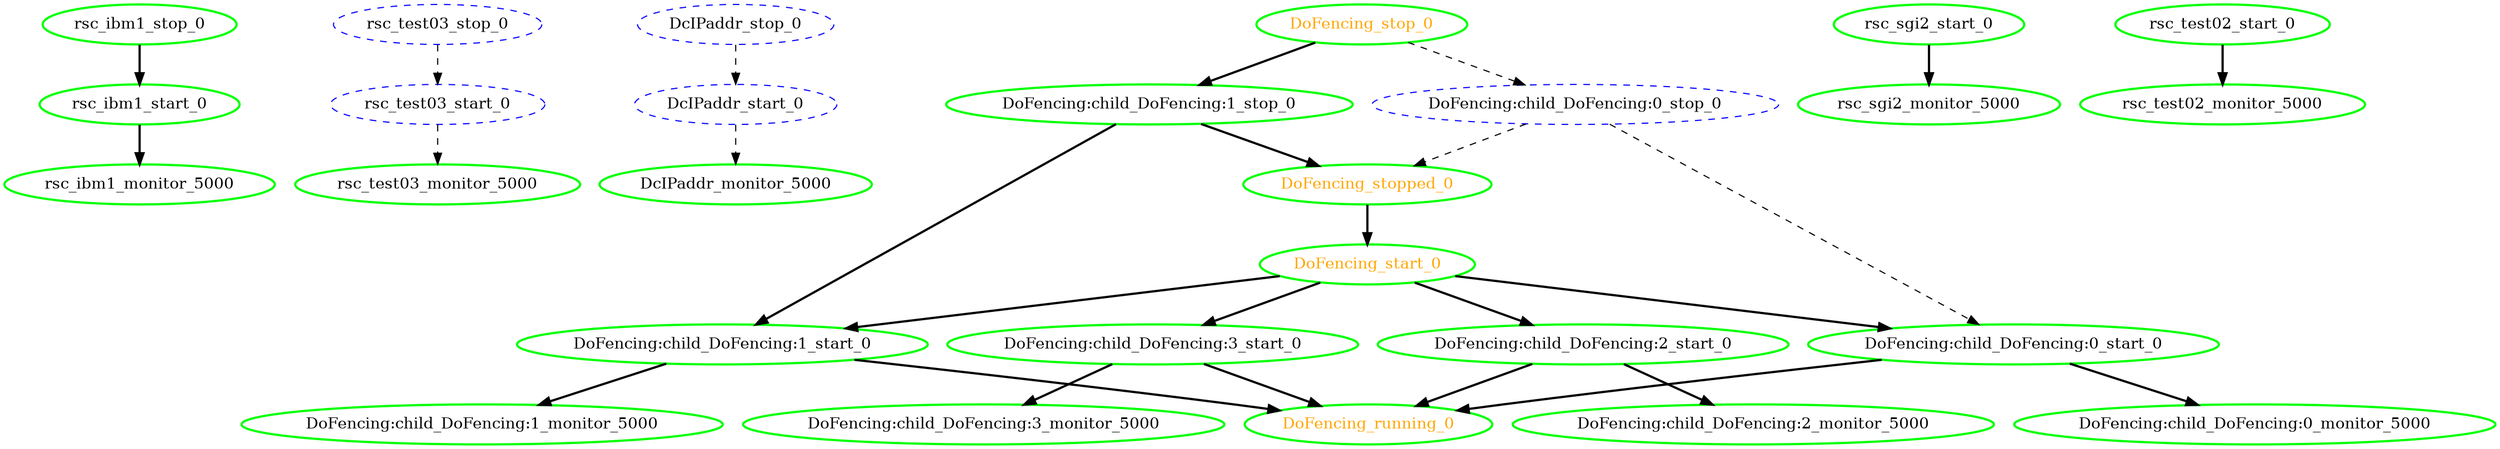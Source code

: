 digraph "g" {
	size = "30,30"
"rsc_ibm1_monitor_5000" [ tooltip="ibm1" style=bold color="green" fontcolor="black" ]
"rsc_test03_monitor_5000" [ tooltip="test03" style=bold color="green" fontcolor="black" ]
"DcIPaddr_monitor_5000" [ tooltip="test03" style=bold color="green" fontcolor="black" ]
"DoFencing:child_DoFencing:1_start_0" [ tooltip="sgi2" style=bold color="green" fontcolor="black" ]
"DoFencing:child_DoFencing:0_start_0" [ tooltip="test02" style=bold color="green" fontcolor="black" ]
"DcIPaddr_stop_0" [ style="dashed" color="blue" fontcolor="black" ]
"DcIPaddr_start_0" [ style="dashed" color="blue" fontcolor="black" ]
"rsc_sgi2_start_0" [ tooltip="sgi2" style=bold color="green" fontcolor="black" ]
"rsc_sgi2_monitor_5000" [ tooltip="sgi2" style=bold color="green" fontcolor="black" ]
"rsc_ibm1_stop_0" [ tooltip="test03" style=bold color="green" fontcolor="black" ]
"rsc_ibm1_start_0" [ tooltip="ibm1" style=bold color="green" fontcolor="black" ]
"rsc_test02_start_0" [ tooltip="test02" style=bold color="green" fontcolor="black" ]
"rsc_test02_monitor_5000" [ tooltip="test02" style=bold color="green" fontcolor="black" ]
"rsc_test03_stop_0" [ style="dashed" color="blue" fontcolor="black" ]
"rsc_test03_start_0" [ style="dashed" color="blue" fontcolor="black" ]
"DoFencing:child_DoFencing:0_stop_0" [ style="dashed" color="blue" fontcolor="black" ]
"DoFencing:child_DoFencing:0_monitor_5000" [ tooltip="test02" style=bold color="green" fontcolor="black" ]
"DoFencing:child_DoFencing:1_stop_0" [ tooltip="test03" style=bold color="green" fontcolor="black" ]
"DoFencing:child_DoFencing:1_monitor_5000" [ tooltip="sgi2" style=bold color="green" fontcolor="black" ]
"DoFencing:child_DoFencing:2_start_0" [ tooltip="ibm1" style=bold color="green" fontcolor="black" ]
"DoFencing:child_DoFencing:2_monitor_5000" [ tooltip="ibm1" style=bold color="green" fontcolor="black" ]
"DoFencing:child_DoFencing:3_start_0" [ tooltip="test03" style=bold color="green" fontcolor="black" ]
"DoFencing:child_DoFencing:3_monitor_5000" [ tooltip="test03" style=bold color="green" fontcolor="black" ]
"DoFencing_start_0" [ tooltip="" style=bold color="green" fontcolor="orange" ]
"DoFencing_running_0" [ tooltip="" style=bold color="green" fontcolor="orange" ]
"DoFencing_stop_0" [ tooltip="" style=bold color="green" fontcolor="orange" ]
"DoFencing_stopped_0" [ tooltip="" style=bold color="green" fontcolor="orange" ]
"rsc_ibm1_start_0" -> "rsc_ibm1_monitor_5000" [ style = bold]
"rsc_test03_start_0" -> "rsc_test03_monitor_5000" [ style = dashed]
"DcIPaddr_start_0" -> "DcIPaddr_monitor_5000" [ style = dashed]
"DoFencing:child_DoFencing:1_stop_0" -> "DoFencing:child_DoFencing:1_start_0" [ style = bold]
"DoFencing_start_0" -> "DoFencing:child_DoFencing:1_start_0" [ style = bold]
"DoFencing:child_DoFencing:0_stop_0" -> "DoFencing:child_DoFencing:0_start_0" [ style = dashed]
"DoFencing_start_0" -> "DoFencing:child_DoFencing:0_start_0" [ style = bold]
"DcIPaddr_stop_0" -> "DcIPaddr_start_0" [ style = dashed]
"rsc_sgi2_start_0" -> "rsc_sgi2_monitor_5000" [ style = bold]
"rsc_ibm1_stop_0" -> "rsc_ibm1_start_0" [ style = bold]
"rsc_test02_start_0" -> "rsc_test02_monitor_5000" [ style = bold]
"rsc_test03_stop_0" -> "rsc_test03_start_0" [ style = dashed]
"DoFencing_stop_0" -> "DoFencing:child_DoFencing:0_stop_0" [ style = dashed]
"DoFencing:child_DoFencing:0_start_0" -> "DoFencing:child_DoFencing:0_monitor_5000" [ style = bold]
"DoFencing_stop_0" -> "DoFencing:child_DoFencing:1_stop_0" [ style = bold]
"DoFencing:child_DoFencing:1_start_0" -> "DoFencing:child_DoFencing:1_monitor_5000" [ style = bold]
"DoFencing_start_0" -> "DoFencing:child_DoFencing:2_start_0" [ style = bold]
"DoFencing:child_DoFencing:2_start_0" -> "DoFencing:child_DoFencing:2_monitor_5000" [ style = bold]
"DoFencing_start_0" -> "DoFencing:child_DoFencing:3_start_0" [ style = bold]
"DoFencing:child_DoFencing:3_start_0" -> "DoFencing:child_DoFencing:3_monitor_5000" [ style = bold]
"DoFencing_stopped_0" -> "DoFencing_start_0" [ style = bold]
"DoFencing:child_DoFencing:1_start_0" -> "DoFencing_running_0" [ style = bold]
"DoFencing:child_DoFencing:0_start_0" -> "DoFencing_running_0" [ style = bold]
"DoFencing:child_DoFencing:2_start_0" -> "DoFencing_running_0" [ style = bold]
"DoFencing:child_DoFencing:3_start_0" -> "DoFencing_running_0" [ style = bold]
"DoFencing:child_DoFencing:0_stop_0" -> "DoFencing_stopped_0" [ style = dashed]
"DoFencing:child_DoFencing:1_stop_0" -> "DoFencing_stopped_0" [ style = bold]
}
